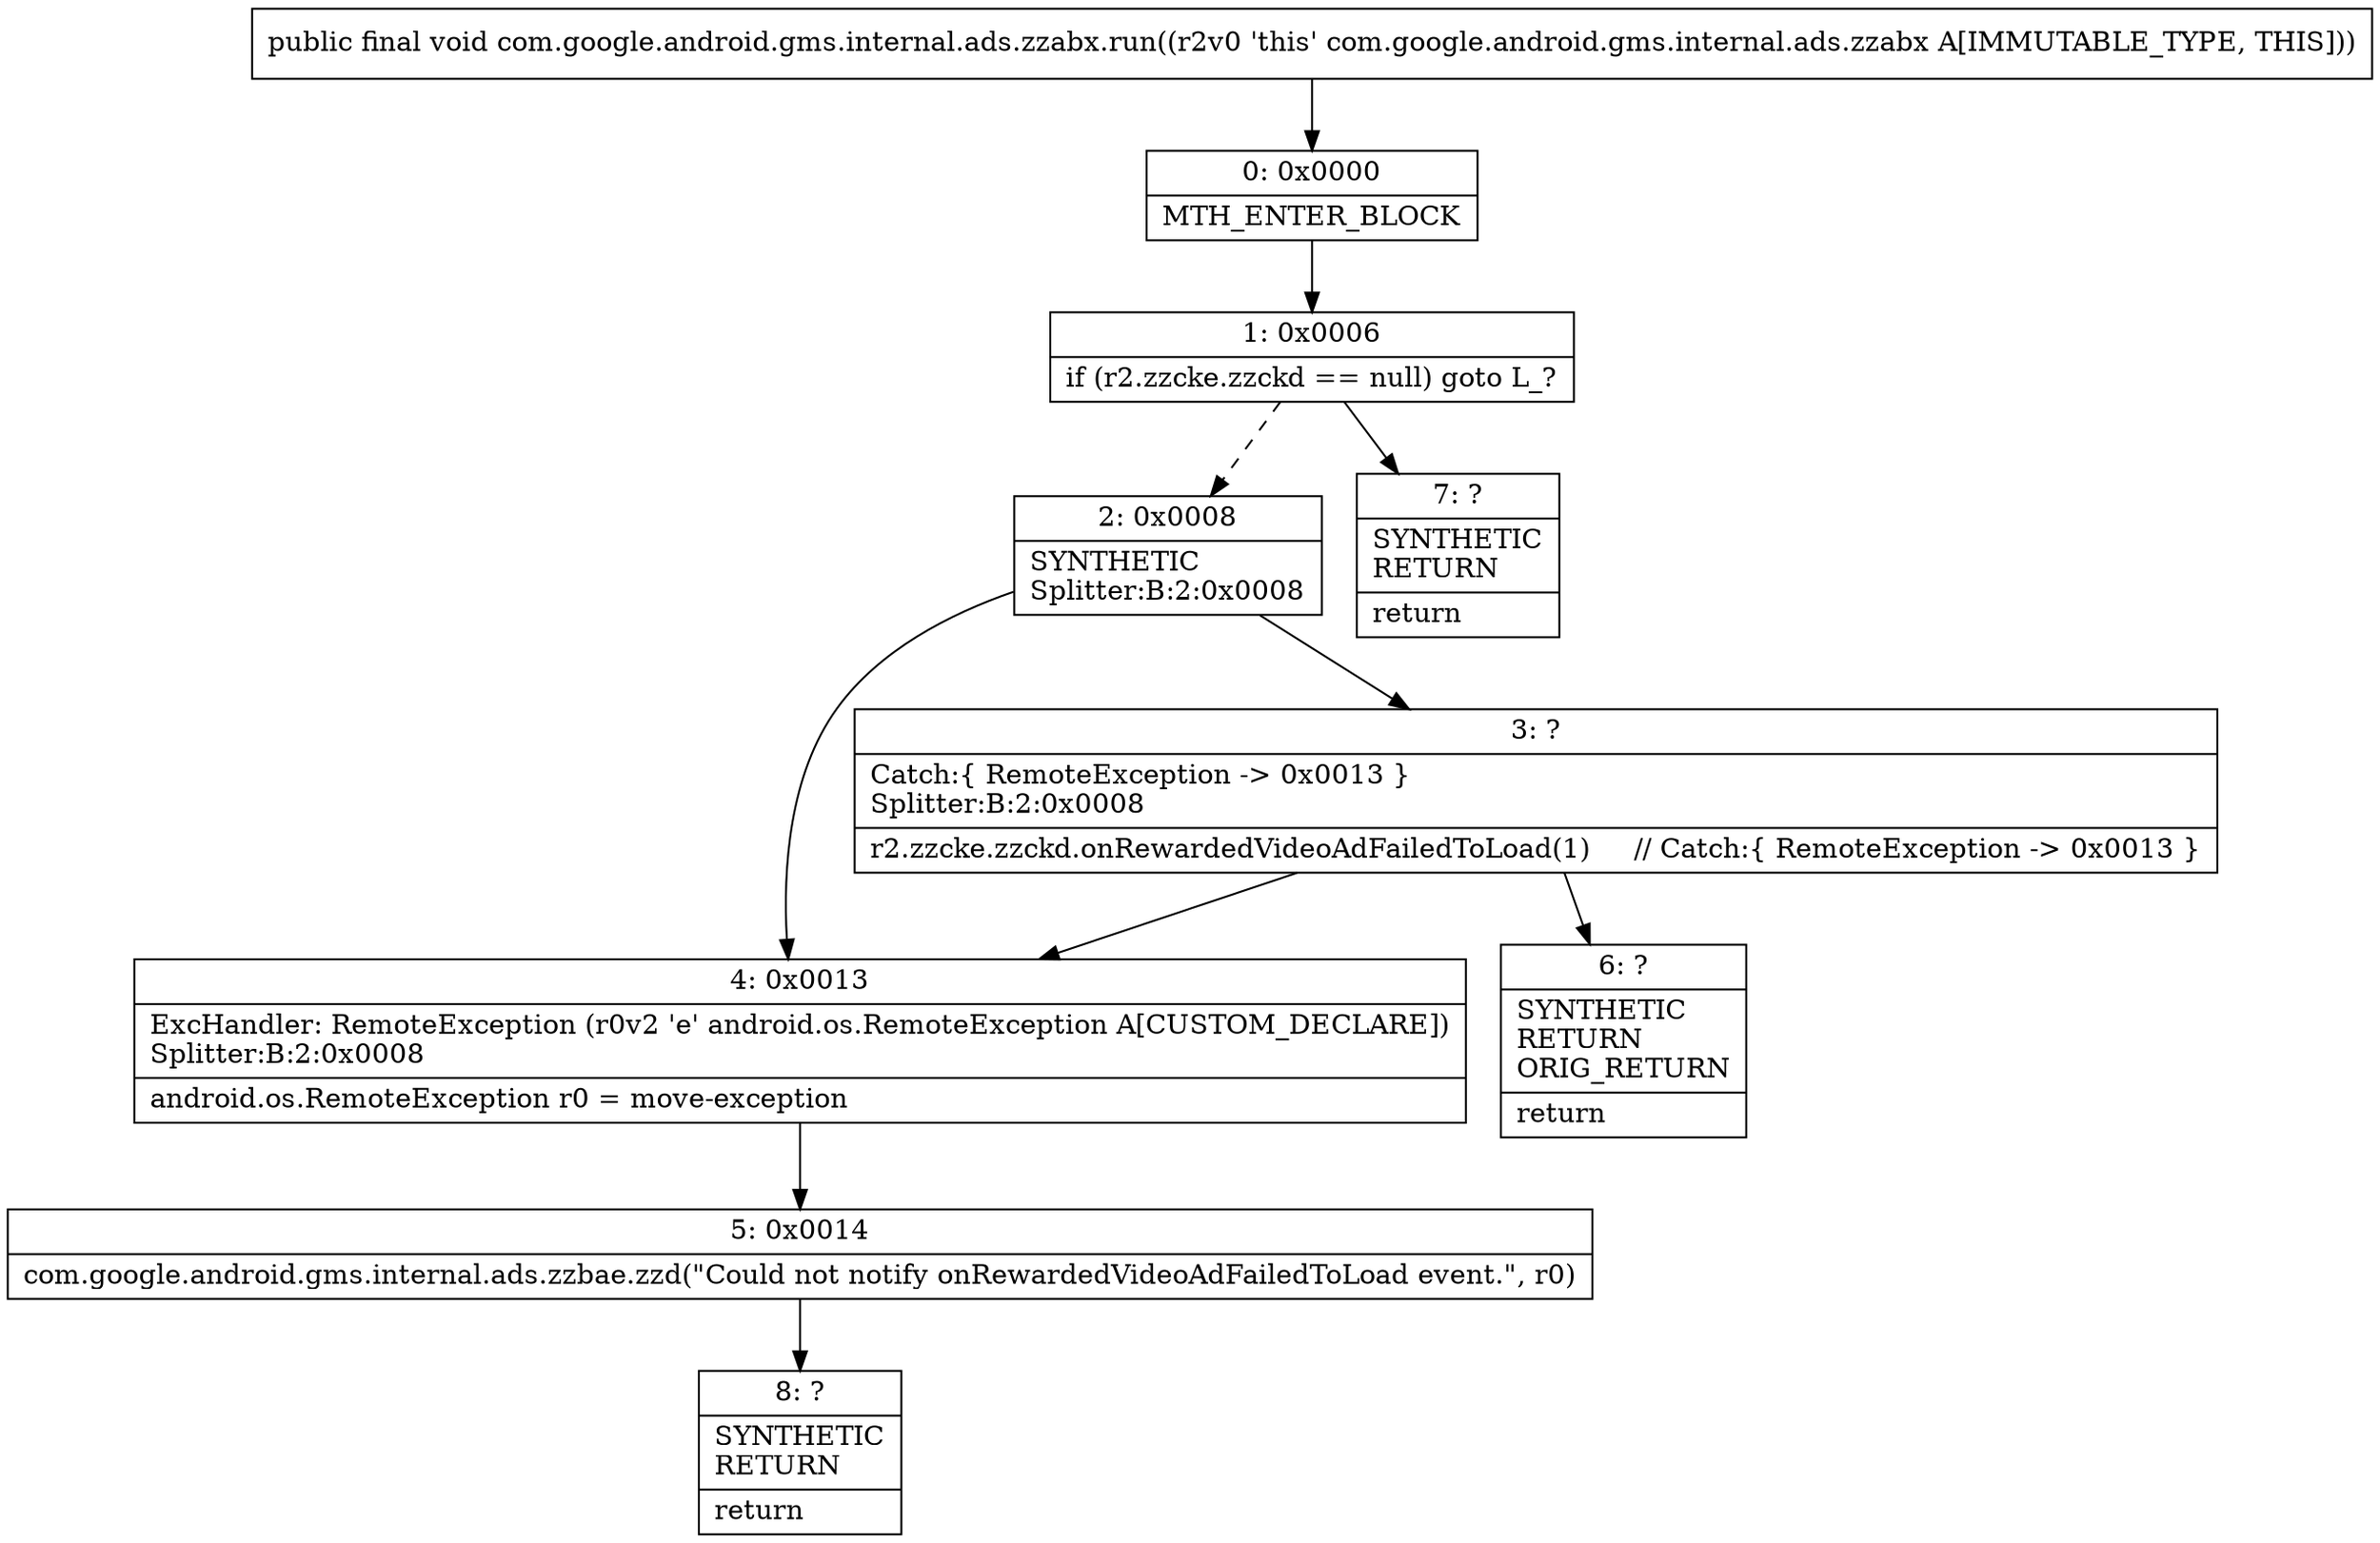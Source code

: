 digraph "CFG forcom.google.android.gms.internal.ads.zzabx.run()V" {
Node_0 [shape=record,label="{0\:\ 0x0000|MTH_ENTER_BLOCK\l}"];
Node_1 [shape=record,label="{1\:\ 0x0006|if (r2.zzcke.zzckd == null) goto L_?\l}"];
Node_2 [shape=record,label="{2\:\ 0x0008|SYNTHETIC\lSplitter:B:2:0x0008\l}"];
Node_3 [shape=record,label="{3\:\ ?|Catch:\{ RemoteException \-\> 0x0013 \}\lSplitter:B:2:0x0008\l|r2.zzcke.zzckd.onRewardedVideoAdFailedToLoad(1)     \/\/ Catch:\{ RemoteException \-\> 0x0013 \}\l}"];
Node_4 [shape=record,label="{4\:\ 0x0013|ExcHandler: RemoteException (r0v2 'e' android.os.RemoteException A[CUSTOM_DECLARE])\lSplitter:B:2:0x0008\l|android.os.RemoteException r0 = move\-exception\l}"];
Node_5 [shape=record,label="{5\:\ 0x0014|com.google.android.gms.internal.ads.zzbae.zzd(\"Could not notify onRewardedVideoAdFailedToLoad event.\", r0)\l}"];
Node_6 [shape=record,label="{6\:\ ?|SYNTHETIC\lRETURN\lORIG_RETURN\l|return\l}"];
Node_7 [shape=record,label="{7\:\ ?|SYNTHETIC\lRETURN\l|return\l}"];
Node_8 [shape=record,label="{8\:\ ?|SYNTHETIC\lRETURN\l|return\l}"];
MethodNode[shape=record,label="{public final void com.google.android.gms.internal.ads.zzabx.run((r2v0 'this' com.google.android.gms.internal.ads.zzabx A[IMMUTABLE_TYPE, THIS])) }"];
MethodNode -> Node_0;
Node_0 -> Node_1;
Node_1 -> Node_2[style=dashed];
Node_1 -> Node_7;
Node_2 -> Node_3;
Node_2 -> Node_4;
Node_3 -> Node_4;
Node_3 -> Node_6;
Node_4 -> Node_5;
Node_5 -> Node_8;
}


